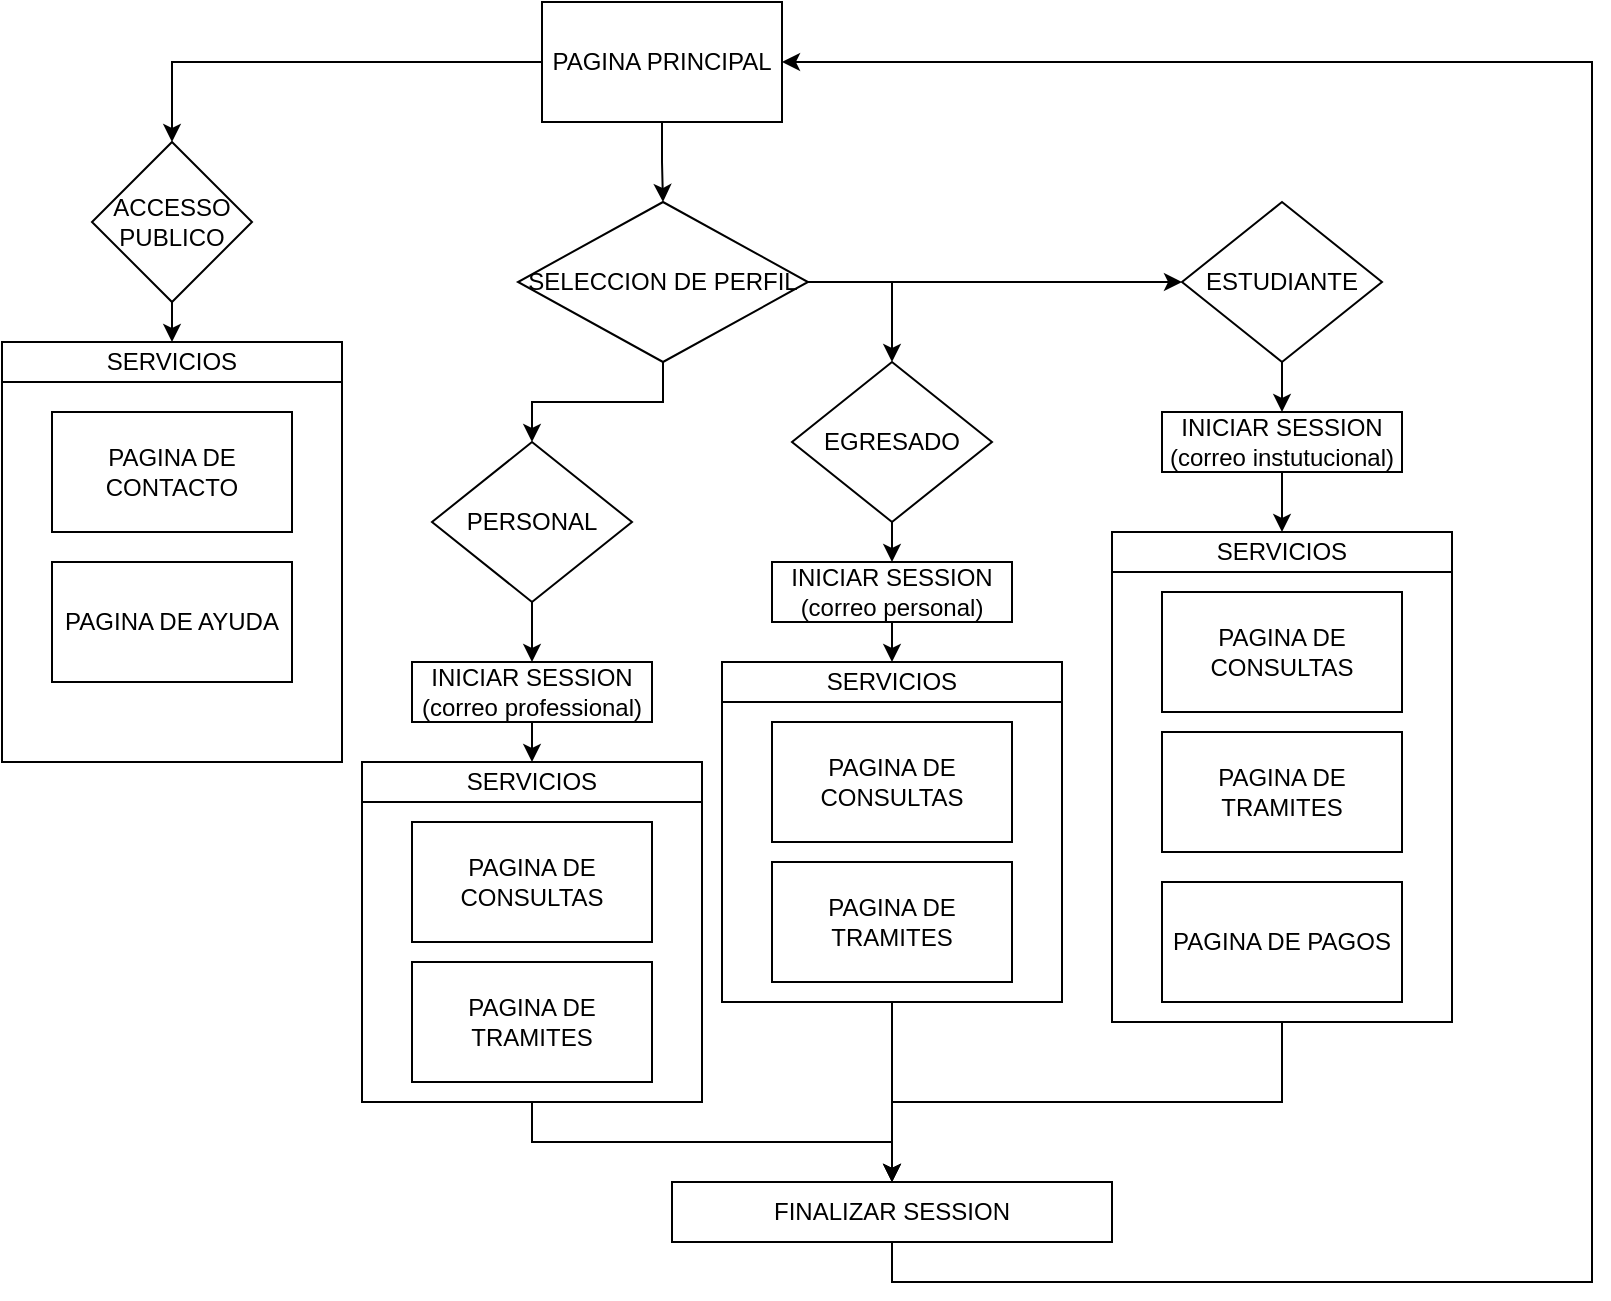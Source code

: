 <mxfile version="28.2.1">
  <diagram name="Página-1" id="WtwRyKNxUO1I41uRE4uz">
    <mxGraphModel dx="1603" dy="823" grid="1" gridSize="10" guides="1" tooltips="1" connect="1" arrows="1" fold="1" page="1" pageScale="1" pageWidth="850" pageHeight="1100" math="0" shadow="0">
      <root>
        <mxCell id="0" />
        <mxCell id="1" parent="0" />
        <mxCell id="44f62mFtsV3IwGyWBhd3-5" style="edgeStyle=orthogonalEdgeStyle;rounded=0;orthogonalLoop=1;jettySize=auto;html=1;entryX=0.5;entryY=0;entryDx=0;entryDy=0;" parent="1" source="44f62mFtsV3IwGyWBhd3-3" target="44f62mFtsV3IwGyWBhd3-10" edge="1">
          <mxGeometry relative="1" as="geometry">
            <mxPoint x="112" y="90" as="targetPoint" />
          </mxGeometry>
        </mxCell>
        <mxCell id="44f62mFtsV3IwGyWBhd3-13" value="" style="edgeStyle=orthogonalEdgeStyle;rounded=0;orthogonalLoop=1;jettySize=auto;html=1;" parent="1" source="44f62mFtsV3IwGyWBhd3-3" target="44f62mFtsV3IwGyWBhd3-12" edge="1">
          <mxGeometry relative="1" as="geometry" />
        </mxCell>
        <mxCell id="44f62mFtsV3IwGyWBhd3-3" value="PAGINA PRINCIPAL" style="rounded=0;whiteSpace=wrap;html=1;" parent="1" vertex="1">
          <mxGeometry x="297" y="20" width="120" height="60" as="geometry" />
        </mxCell>
        <mxCell id="44f62mFtsV3IwGyWBhd3-6" value="" style="rounded=0;html=1;align=center;whiteSpace=wrap;labelPosition=center;verticalLabelPosition=middle;verticalAlign=middle;" parent="1" vertex="1">
          <mxGeometry x="27" y="190" width="170" height="210" as="geometry" />
        </mxCell>
        <mxCell id="44f62mFtsV3IwGyWBhd3-11" style="edgeStyle=orthogonalEdgeStyle;rounded=0;orthogonalLoop=1;jettySize=auto;html=1;exitX=0.5;exitY=1;exitDx=0;exitDy=0;entryX=0.5;entryY=0;entryDx=0;entryDy=0;" parent="1" source="44f62mFtsV3IwGyWBhd3-10" target="44f62mFtsV3IwGyWBhd3-6" edge="1">
          <mxGeometry relative="1" as="geometry" />
        </mxCell>
        <mxCell id="44f62mFtsV3IwGyWBhd3-10" value="ACCESSO PUBLICO" style="rhombus;whiteSpace=wrap;html=1;" parent="1" vertex="1">
          <mxGeometry x="72" y="90" width="80" height="80" as="geometry" />
        </mxCell>
        <mxCell id="44f62mFtsV3IwGyWBhd3-15" style="edgeStyle=orthogonalEdgeStyle;rounded=0;orthogonalLoop=1;jettySize=auto;html=1;exitX=1;exitY=0.5;exitDx=0;exitDy=0;" parent="1" source="44f62mFtsV3IwGyWBhd3-12" target="44f62mFtsV3IwGyWBhd3-14" edge="1">
          <mxGeometry relative="1" as="geometry" />
        </mxCell>
        <mxCell id="44f62mFtsV3IwGyWBhd3-17" style="edgeStyle=orthogonalEdgeStyle;rounded=0;orthogonalLoop=1;jettySize=auto;html=1;entryX=0.5;entryY=0;entryDx=0;entryDy=0;exitX=1;exitY=0.5;exitDx=0;exitDy=0;" parent="1" source="44f62mFtsV3IwGyWBhd3-12" target="44f62mFtsV3IwGyWBhd3-16" edge="1">
          <mxGeometry relative="1" as="geometry" />
        </mxCell>
        <mxCell id="44f62mFtsV3IwGyWBhd3-19" style="edgeStyle=orthogonalEdgeStyle;rounded=0;orthogonalLoop=1;jettySize=auto;html=1;exitX=0.5;exitY=1;exitDx=0;exitDy=0;entryX=0.5;entryY=0;entryDx=0;entryDy=0;" parent="1" source="44f62mFtsV3IwGyWBhd3-12" target="44f62mFtsV3IwGyWBhd3-18" edge="1">
          <mxGeometry relative="1" as="geometry" />
        </mxCell>
        <mxCell id="44f62mFtsV3IwGyWBhd3-12" value="SELECCION DE PERFIL" style="rhombus;whiteSpace=wrap;html=1;" parent="1" vertex="1">
          <mxGeometry x="285" y="120" width="145" height="80" as="geometry" />
        </mxCell>
        <mxCell id="44f62mFtsV3IwGyWBhd3-21" style="edgeStyle=orthogonalEdgeStyle;rounded=0;orthogonalLoop=1;jettySize=auto;html=1;exitX=0.5;exitY=1;exitDx=0;exitDy=0;entryX=0.5;entryY=0;entryDx=0;entryDy=0;" parent="1" source="44f62mFtsV3IwGyWBhd3-14" target="44f62mFtsV3IwGyWBhd3-20" edge="1">
          <mxGeometry relative="1" as="geometry" />
        </mxCell>
        <mxCell id="44f62mFtsV3IwGyWBhd3-14" value="ESTUDIANTE" style="rhombus;whiteSpace=wrap;html=1;" parent="1" vertex="1">
          <mxGeometry x="617" y="120" width="100" height="80" as="geometry" />
        </mxCell>
        <mxCell id="44f62mFtsV3IwGyWBhd3-23" style="edgeStyle=orthogonalEdgeStyle;rounded=0;orthogonalLoop=1;jettySize=auto;html=1;exitX=0.5;exitY=1;exitDx=0;exitDy=0;entryX=0.5;entryY=0;entryDx=0;entryDy=0;" parent="1" source="44f62mFtsV3IwGyWBhd3-16" target="44f62mFtsV3IwGyWBhd3-22" edge="1">
          <mxGeometry relative="1" as="geometry" />
        </mxCell>
        <mxCell id="44f62mFtsV3IwGyWBhd3-16" value="EGRESADO" style="rhombus;whiteSpace=wrap;html=1;" parent="1" vertex="1">
          <mxGeometry x="422" y="200" width="100" height="80" as="geometry" />
        </mxCell>
        <mxCell id="44f62mFtsV3IwGyWBhd3-25" style="edgeStyle=orthogonalEdgeStyle;rounded=0;orthogonalLoop=1;jettySize=auto;html=1;exitX=0.5;exitY=1;exitDx=0;exitDy=0;" parent="1" source="44f62mFtsV3IwGyWBhd3-18" target="44f62mFtsV3IwGyWBhd3-24" edge="1">
          <mxGeometry relative="1" as="geometry" />
        </mxCell>
        <mxCell id="44f62mFtsV3IwGyWBhd3-18" value="PERSONAL" style="rhombus;whiteSpace=wrap;html=1;" parent="1" vertex="1">
          <mxGeometry x="242" y="240" width="100" height="80" as="geometry" />
        </mxCell>
        <mxCell id="vNSIG7baNb9c995dlm1A-13" style="edgeStyle=orthogonalEdgeStyle;rounded=0;orthogonalLoop=1;jettySize=auto;html=1;entryX=0.5;entryY=0;entryDx=0;entryDy=0;" edge="1" parent="1" source="44f62mFtsV3IwGyWBhd3-20" target="vNSIG7baNb9c995dlm1A-10">
          <mxGeometry relative="1" as="geometry" />
        </mxCell>
        <mxCell id="44f62mFtsV3IwGyWBhd3-20" value="INICIAR SESSION&lt;br&gt;(correo instutucional)" style="rounded=0;whiteSpace=wrap;html=1;" parent="1" vertex="1">
          <mxGeometry x="607" y="225" width="120" height="30" as="geometry" />
        </mxCell>
        <mxCell id="vNSIG7baNb9c995dlm1A-6" style="edgeStyle=orthogonalEdgeStyle;rounded=0;orthogonalLoop=1;jettySize=auto;html=1;exitX=0.5;exitY=1;exitDx=0;exitDy=0;entryX=0.5;entryY=0;entryDx=0;entryDy=0;" edge="1" parent="1" source="44f62mFtsV3IwGyWBhd3-22" target="vNSIG7baNb9c995dlm1A-5">
          <mxGeometry relative="1" as="geometry" />
        </mxCell>
        <mxCell id="44f62mFtsV3IwGyWBhd3-22" value="INICIAR SESSION&lt;br&gt;(correo personal)" style="rounded=0;whiteSpace=wrap;html=1;" parent="1" vertex="1">
          <mxGeometry x="412" y="300" width="120" height="30" as="geometry" />
        </mxCell>
        <mxCell id="vNSIG7baNb9c995dlm1A-20" style="edgeStyle=orthogonalEdgeStyle;rounded=0;orthogonalLoop=1;jettySize=auto;html=1;exitX=0.5;exitY=1;exitDx=0;exitDy=0;entryX=0.5;entryY=0;entryDx=0;entryDy=0;" edge="1" parent="1" source="44f62mFtsV3IwGyWBhd3-24" target="vNSIG7baNb9c995dlm1A-18">
          <mxGeometry relative="1" as="geometry" />
        </mxCell>
        <mxCell id="44f62mFtsV3IwGyWBhd3-24" value="INICIAR SESSION&lt;br&gt;(correo professional)" style="rounded=0;whiteSpace=wrap;html=1;" parent="1" vertex="1">
          <mxGeometry x="232" y="350" width="120" height="30" as="geometry" />
        </mxCell>
        <mxCell id="vNSIG7baNb9c995dlm1A-24" style="edgeStyle=orthogonalEdgeStyle;rounded=0;orthogonalLoop=1;jettySize=auto;html=1;exitX=0.5;exitY=1;exitDx=0;exitDy=0;entryX=1;entryY=0.5;entryDx=0;entryDy=0;" edge="1" parent="1" source="44f62mFtsV3IwGyWBhd3-26" target="44f62mFtsV3IwGyWBhd3-3">
          <mxGeometry relative="1" as="geometry">
            <Array as="points">
              <mxPoint x="472" y="660" />
              <mxPoint x="822" y="660" />
              <mxPoint x="822" y="50" />
            </Array>
          </mxGeometry>
        </mxCell>
        <mxCell id="44f62mFtsV3IwGyWBhd3-26" value="FINALIZAR SESSION" style="rounded=0;whiteSpace=wrap;html=1;" parent="1" vertex="1">
          <mxGeometry x="362" y="610" width="220" height="30" as="geometry" />
        </mxCell>
        <mxCell id="44f62mFtsV3IwGyWBhd3-27" value="PAGINA DE CONTACTO" style="rounded=0;whiteSpace=wrap;html=1;" parent="1" vertex="1">
          <mxGeometry x="52" y="225" width="120" height="60" as="geometry" />
        </mxCell>
        <mxCell id="44f62mFtsV3IwGyWBhd3-28" value="SERVICIOS" style="rounded=0;whiteSpace=wrap;html=1;strokeColor=default;" parent="1" vertex="1">
          <mxGeometry x="27" y="190" width="170" height="20" as="geometry" />
        </mxCell>
        <mxCell id="vNSIG7baNb9c995dlm1A-1" value="PAGINA DE AYUDA" style="rounded=0;whiteSpace=wrap;html=1;" vertex="1" parent="1">
          <mxGeometry x="52" y="300" width="120" height="60" as="geometry" />
        </mxCell>
        <mxCell id="vNSIG7baNb9c995dlm1A-22" style="edgeStyle=orthogonalEdgeStyle;rounded=0;orthogonalLoop=1;jettySize=auto;html=1;exitX=0.5;exitY=1;exitDx=0;exitDy=0;entryX=0.5;entryY=0;entryDx=0;entryDy=0;" edge="1" parent="1" source="vNSIG7baNb9c995dlm1A-2" target="44f62mFtsV3IwGyWBhd3-26">
          <mxGeometry relative="1" as="geometry">
            <mxPoint x="452" y="610" as="targetPoint" />
          </mxGeometry>
        </mxCell>
        <mxCell id="vNSIG7baNb9c995dlm1A-2" value="" style="rounded=0;html=1;align=center;whiteSpace=wrap;labelPosition=center;verticalLabelPosition=middle;verticalAlign=middle;" vertex="1" parent="1">
          <mxGeometry x="387" y="350" width="170" height="170" as="geometry" />
        </mxCell>
        <mxCell id="vNSIG7baNb9c995dlm1A-3" value="PAGINA DE TRAMITES" style="rounded=0;whiteSpace=wrap;html=1;" vertex="1" parent="1">
          <mxGeometry x="412" y="450" width="120" height="60" as="geometry" />
        </mxCell>
        <mxCell id="vNSIG7baNb9c995dlm1A-5" value="SERVICIOS" style="rounded=0;whiteSpace=wrap;html=1;strokeColor=default;" vertex="1" parent="1">
          <mxGeometry x="387" y="350" width="170" height="20" as="geometry" />
        </mxCell>
        <mxCell id="vNSIG7baNb9c995dlm1A-7" value="PAGINA DE CONSULTAS" style="rounded=0;whiteSpace=wrap;html=1;" vertex="1" parent="1">
          <mxGeometry x="412" y="380" width="120" height="60" as="geometry" />
        </mxCell>
        <mxCell id="vNSIG7baNb9c995dlm1A-23" style="edgeStyle=orthogonalEdgeStyle;rounded=0;orthogonalLoop=1;jettySize=auto;html=1;entryX=0.5;entryY=0;entryDx=0;entryDy=0;" edge="1" parent="1" source="vNSIG7baNb9c995dlm1A-8" target="44f62mFtsV3IwGyWBhd3-26">
          <mxGeometry relative="1" as="geometry" />
        </mxCell>
        <mxCell id="vNSIG7baNb9c995dlm1A-8" value="" style="rounded=0;html=1;align=center;whiteSpace=wrap;labelPosition=center;verticalLabelPosition=middle;verticalAlign=middle;" vertex="1" parent="1">
          <mxGeometry x="582" y="285" width="170" height="245" as="geometry" />
        </mxCell>
        <mxCell id="vNSIG7baNb9c995dlm1A-9" value="PAGINA DE TRAMITES" style="rounded=0;whiteSpace=wrap;html=1;" vertex="1" parent="1">
          <mxGeometry x="607" y="385" width="120" height="60" as="geometry" />
        </mxCell>
        <mxCell id="vNSIG7baNb9c995dlm1A-10" value="SERVICIOS" style="rounded=0;whiteSpace=wrap;html=1;strokeColor=default;" vertex="1" parent="1">
          <mxGeometry x="582" y="285" width="170" height="20" as="geometry" />
        </mxCell>
        <mxCell id="vNSIG7baNb9c995dlm1A-11" value="PAGINA DE CONSULTAS" style="rounded=0;whiteSpace=wrap;html=1;" vertex="1" parent="1">
          <mxGeometry x="607" y="315" width="120" height="60" as="geometry" />
        </mxCell>
        <mxCell id="vNSIG7baNb9c995dlm1A-15" value="PAGINA DE PAGOS" style="rounded=0;whiteSpace=wrap;html=1;" vertex="1" parent="1">
          <mxGeometry x="607" y="460" width="120" height="60" as="geometry" />
        </mxCell>
        <mxCell id="vNSIG7baNb9c995dlm1A-21" style="edgeStyle=orthogonalEdgeStyle;rounded=0;orthogonalLoop=1;jettySize=auto;html=1;exitX=0.5;exitY=1;exitDx=0;exitDy=0;entryX=0.5;entryY=0;entryDx=0;entryDy=0;" edge="1" parent="1" source="vNSIG7baNb9c995dlm1A-16" target="44f62mFtsV3IwGyWBhd3-26">
          <mxGeometry relative="1" as="geometry" />
        </mxCell>
        <mxCell id="vNSIG7baNb9c995dlm1A-16" value="" style="rounded=0;html=1;align=center;whiteSpace=wrap;labelPosition=center;verticalLabelPosition=middle;verticalAlign=middle;" vertex="1" parent="1">
          <mxGeometry x="207" y="400" width="170" height="170" as="geometry" />
        </mxCell>
        <mxCell id="vNSIG7baNb9c995dlm1A-17" value="PAGINA DE TRAMITES" style="rounded=0;whiteSpace=wrap;html=1;" vertex="1" parent="1">
          <mxGeometry x="232" y="500" width="120" height="60" as="geometry" />
        </mxCell>
        <mxCell id="vNSIG7baNb9c995dlm1A-18" value="SERVICIOS" style="rounded=0;whiteSpace=wrap;html=1;strokeColor=default;" vertex="1" parent="1">
          <mxGeometry x="207" y="400" width="170" height="20" as="geometry" />
        </mxCell>
        <mxCell id="vNSIG7baNb9c995dlm1A-19" value="PAGINA DE CONSULTAS" style="rounded=0;whiteSpace=wrap;html=1;" vertex="1" parent="1">
          <mxGeometry x="232" y="430" width="120" height="60" as="geometry" />
        </mxCell>
      </root>
    </mxGraphModel>
  </diagram>
</mxfile>
